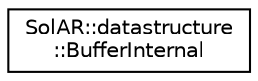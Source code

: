 digraph "Graphical Class Hierarchy"
{
 // LATEX_PDF_SIZE
  edge [fontname="Helvetica",fontsize="10",labelfontname="Helvetica",labelfontsize="10"];
  node [fontname="Helvetica",fontsize="10",shape=record];
  rankdir="LR";
  Node0 [label="SolAR::datastructure\l::BufferInternal",height=0.2,width=0.4,color="black", fillcolor="white", style="filled",URL="$class_sol_a_r_1_1datastructure_1_1_buffer_internal.html",tooltip="A Buffer used to store any data such as descriptors."];
}
